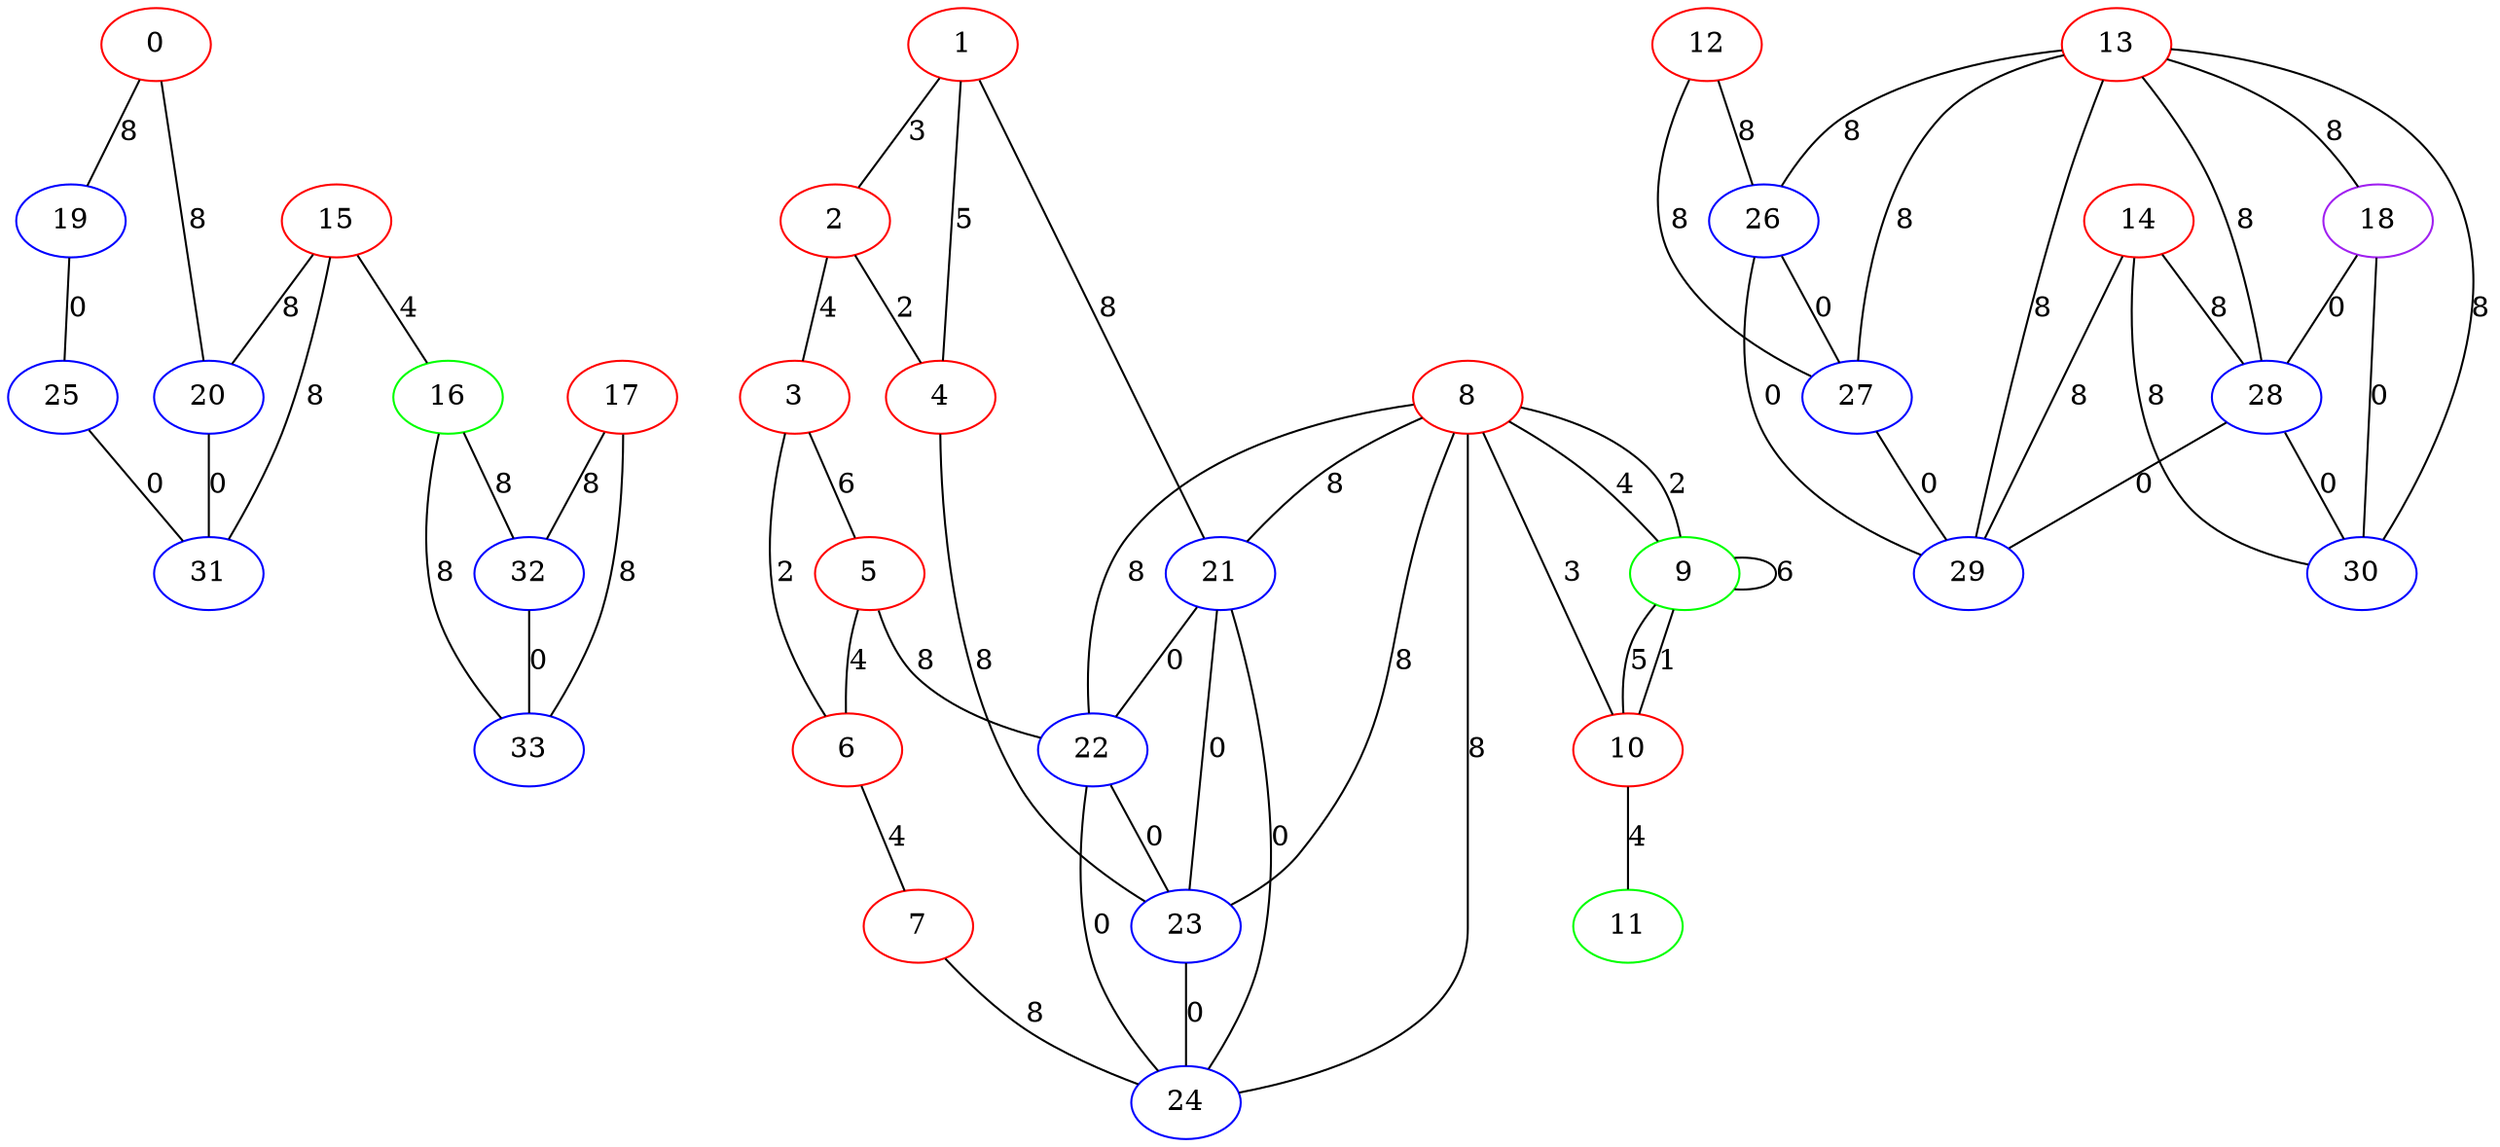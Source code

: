 graph "" {
0 [color=red, weight=1];
1 [color=red, weight=1];
2 [color=red, weight=1];
3 [color=red, weight=1];
4 [color=red, weight=1];
5 [color=red, weight=1];
6 [color=red, weight=1];
7 [color=red, weight=1];
8 [color=red, weight=1];
9 [color=green, weight=2];
10 [color=red, weight=1];
11 [color=green, weight=2];
12 [color=red, weight=1];
13 [color=red, weight=1];
14 [color=red, weight=1];
15 [color=red, weight=1];
16 [color=green, weight=2];
17 [color=red, weight=1];
18 [color=purple, weight=4];
19 [color=blue, weight=3];
20 [color=blue, weight=3];
21 [color=blue, weight=3];
22 [color=blue, weight=3];
23 [color=blue, weight=3];
24 [color=blue, weight=3];
25 [color=blue, weight=3];
26 [color=blue, weight=3];
27 [color=blue, weight=3];
28 [color=blue, weight=3];
29 [color=blue, weight=3];
30 [color=blue, weight=3];
31 [color=blue, weight=3];
32 [color=blue, weight=3];
33 [color=blue, weight=3];
0 -- 19  [key=0, label=8];
0 -- 20  [key=0, label=8];
1 -- 2  [key=0, label=3];
1 -- 4  [key=0, label=5];
1 -- 21  [key=0, label=8];
2 -- 3  [key=0, label=4];
2 -- 4  [key=0, label=2];
3 -- 5  [key=0, label=6];
3 -- 6  [key=0, label=2];
4 -- 23  [key=0, label=8];
5 -- 22  [key=0, label=8];
5 -- 6  [key=0, label=4];
6 -- 7  [key=0, label=4];
7 -- 24  [key=0, label=8];
8 -- 9  [key=0, label=2];
8 -- 9  [key=1, label=4];
8 -- 10  [key=0, label=3];
8 -- 21  [key=0, label=8];
8 -- 22  [key=0, label=8];
8 -- 23  [key=0, label=8];
8 -- 24  [key=0, label=8];
9 -- 9  [key=0, label=6];
9 -- 10  [key=0, label=5];
9 -- 10  [key=1, label=1];
10 -- 11  [key=0, label=4];
12 -- 26  [key=0, label=8];
12 -- 27  [key=0, label=8];
13 -- 18  [key=0, label=8];
13 -- 26  [key=0, label=8];
13 -- 27  [key=0, label=8];
13 -- 28  [key=0, label=8];
13 -- 29  [key=0, label=8];
13 -- 30  [key=0, label=8];
14 -- 28  [key=0, label=8];
14 -- 29  [key=0, label=8];
14 -- 30  [key=0, label=8];
15 -- 16  [key=0, label=4];
15 -- 20  [key=0, label=8];
15 -- 31  [key=0, label=8];
16 -- 32  [key=0, label=8];
16 -- 33  [key=0, label=8];
17 -- 32  [key=0, label=8];
17 -- 33  [key=0, label=8];
18 -- 28  [key=0, label=0];
18 -- 30  [key=0, label=0];
19 -- 25  [key=0, label=0];
20 -- 31  [key=0, label=0];
21 -- 24  [key=0, label=0];
21 -- 22  [key=0, label=0];
21 -- 23  [key=0, label=0];
22 -- 24  [key=0, label=0];
22 -- 23  [key=0, label=0];
23 -- 24  [key=0, label=0];
25 -- 31  [key=0, label=0];
26 -- 27  [key=0, label=0];
26 -- 29  [key=0, label=0];
27 -- 29  [key=0, label=0];
28 -- 30  [key=0, label=0];
28 -- 29  [key=0, label=0];
32 -- 33  [key=0, label=0];
}
